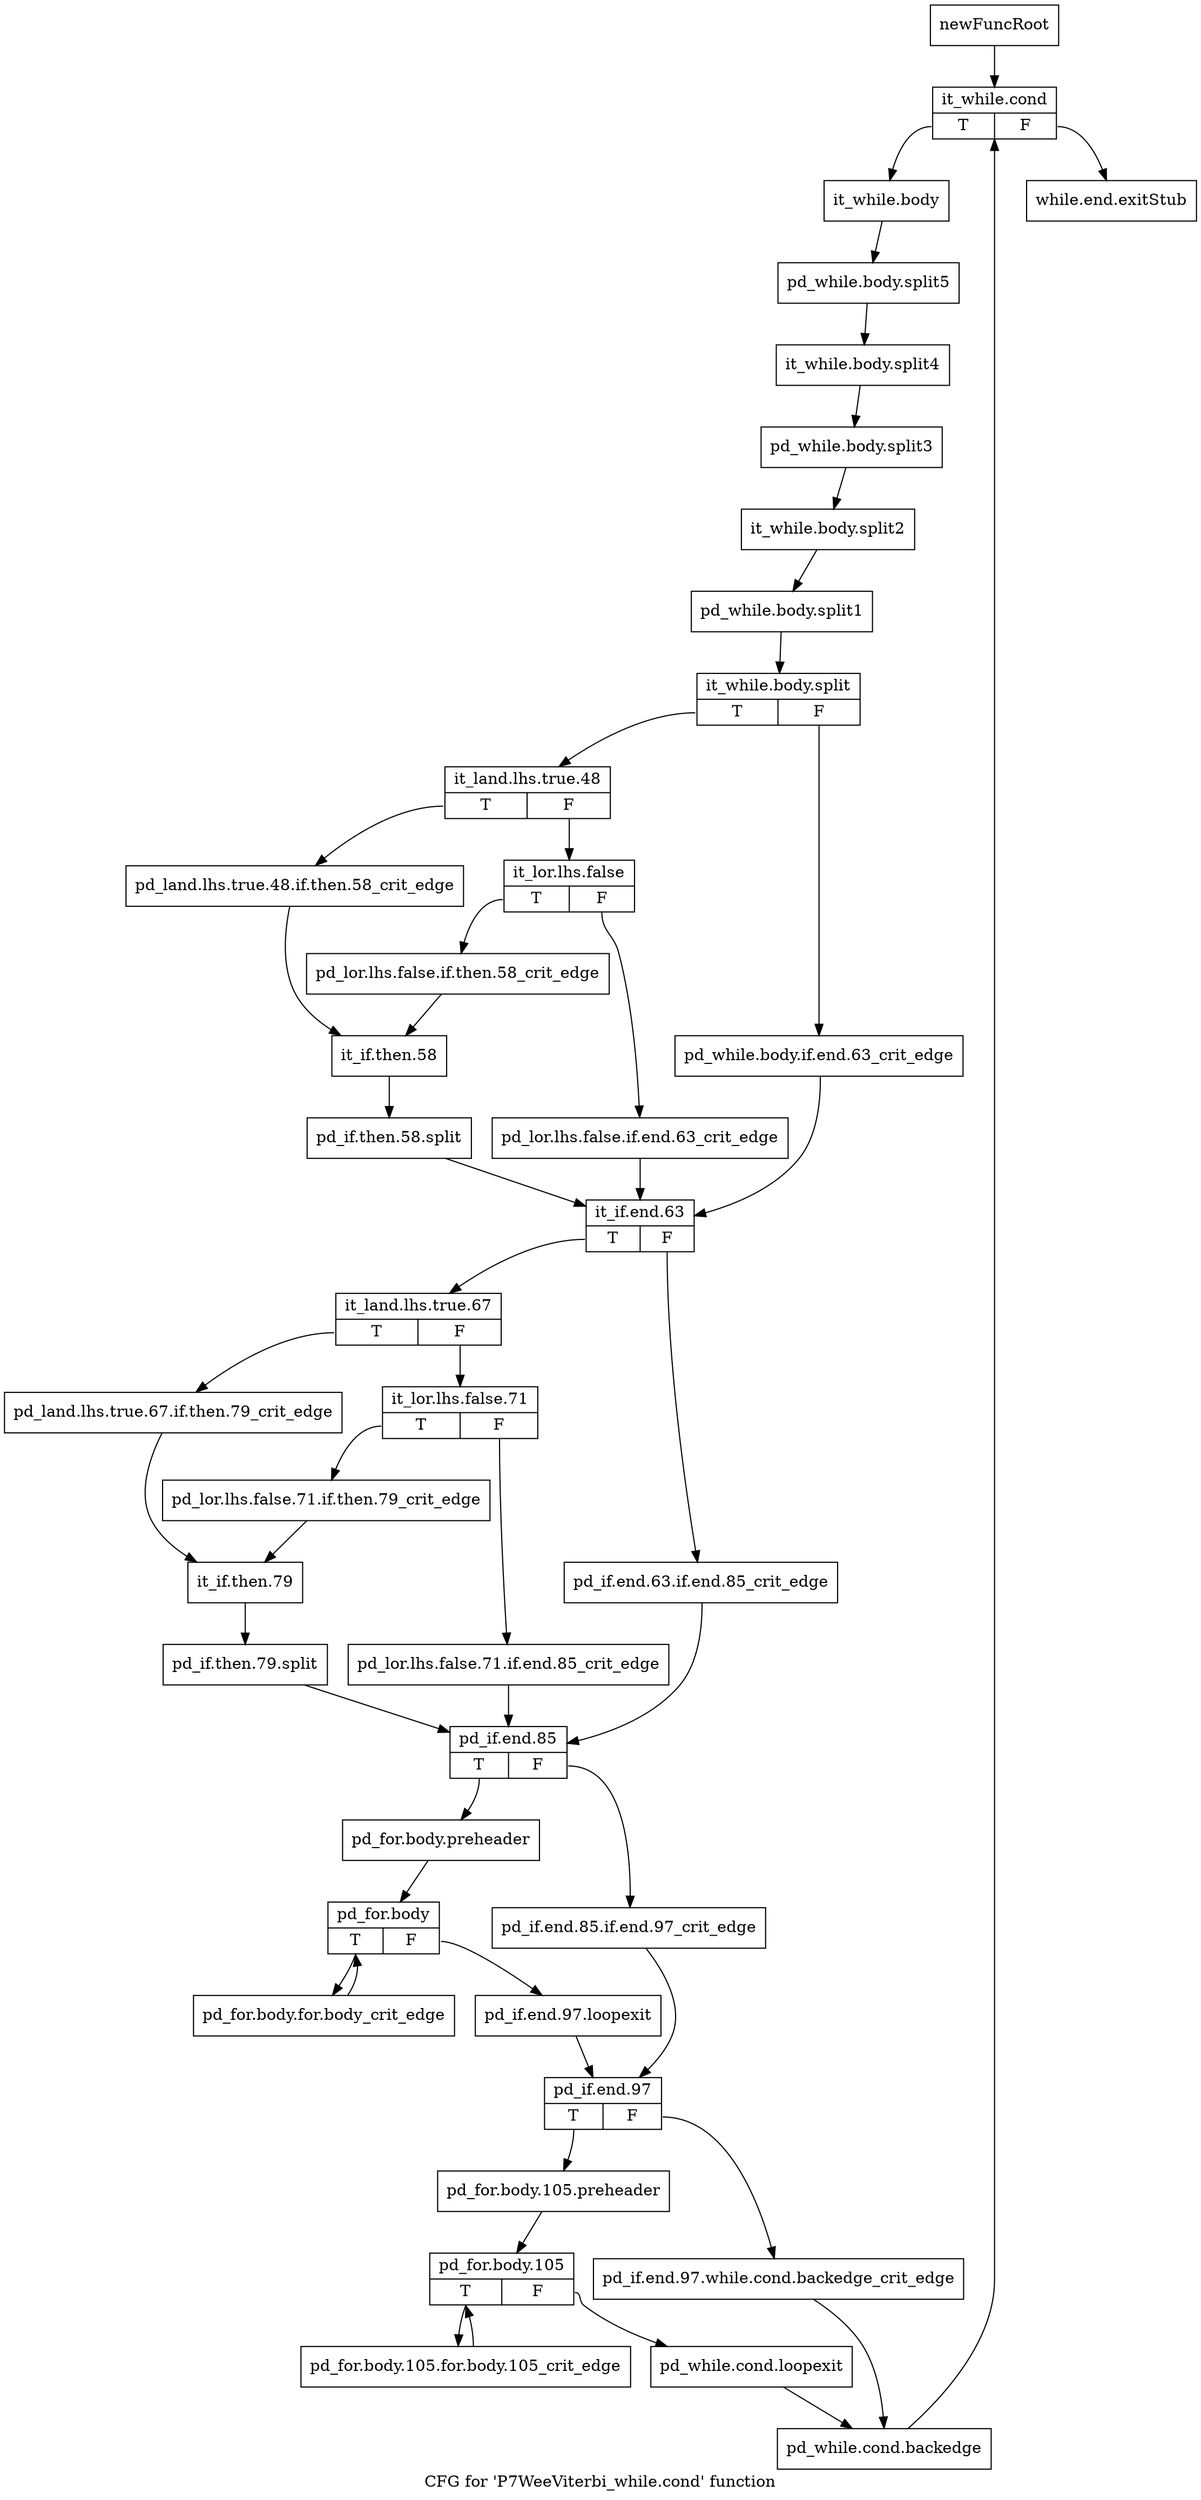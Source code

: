 digraph "CFG for 'P7WeeViterbi_while.cond' function" {
	label="CFG for 'P7WeeViterbi_while.cond' function";

	Node0x2f4cda0 [shape=record,label="{newFuncRoot}"];
	Node0x2f4cda0 -> Node0x2f4ce40;
	Node0x2f4cdf0 [shape=record,label="{while.end.exitStub}"];
	Node0x2f4ce40 [shape=record,label="{it_while.cond|{<s0>T|<s1>F}}"];
	Node0x2f4ce40:s0 -> Node0x2f4ce90;
	Node0x2f4ce40:s1 -> Node0x2f4cdf0;
	Node0x2f4ce90 [shape=record,label="{it_while.body}"];
	Node0x2f4ce90 -> Node0x378dec0;
	Node0x378dec0 [shape=record,label="{pd_while.body.split5}"];
	Node0x378dec0 -> Node0x378e290;
	Node0x378e290 [shape=record,label="{it_while.body.split4}"];
	Node0x378e290 -> Node0x377c110;
	Node0x377c110 [shape=record,label="{pd_while.body.split3}"];
	Node0x377c110 -> Node0x37ce910;
	Node0x37ce910 [shape=record,label="{it_while.body.split2}"];
	Node0x37ce910 -> Node0x37cee70;
	Node0x37cee70 [shape=record,label="{pd_while.body.split1}"];
	Node0x37cee70 -> Node0x37b2dd0;
	Node0x37b2dd0 [shape=record,label="{it_while.body.split|{<s0>T|<s1>F}}"];
	Node0x37b2dd0:s0 -> Node0x2f4cf30;
	Node0x37b2dd0:s1 -> Node0x2f4cee0;
	Node0x2f4cee0 [shape=record,label="{pd_while.body.if.end.63_crit_edge}"];
	Node0x2f4cee0 -> Node0x2f4d110;
	Node0x2f4cf30 [shape=record,label="{it_land.lhs.true.48|{<s0>T|<s1>F}}"];
	Node0x2f4cf30:s0 -> Node0x2f4d070;
	Node0x2f4cf30:s1 -> Node0x2f4cf80;
	Node0x2f4cf80 [shape=record,label="{it_lor.lhs.false|{<s0>T|<s1>F}}"];
	Node0x2f4cf80:s0 -> Node0x2f4d020;
	Node0x2f4cf80:s1 -> Node0x2f4cfd0;
	Node0x2f4cfd0 [shape=record,label="{pd_lor.lhs.false.if.end.63_crit_edge}"];
	Node0x2f4cfd0 -> Node0x2f4d110;
	Node0x2f4d020 [shape=record,label="{pd_lor.lhs.false.if.then.58_crit_edge}"];
	Node0x2f4d020 -> Node0x2f4d0c0;
	Node0x2f4d070 [shape=record,label="{pd_land.lhs.true.48.if.then.58_crit_edge}"];
	Node0x2f4d070 -> Node0x2f4d0c0;
	Node0x2f4d0c0 [shape=record,label="{it_if.then.58}"];
	Node0x2f4d0c0 -> Node0x378df40;
	Node0x378df40 [shape=record,label="{pd_if.then.58.split}"];
	Node0x378df40 -> Node0x2f4d110;
	Node0x2f4d110 [shape=record,label="{it_if.end.63|{<s0>T|<s1>F}}"];
	Node0x2f4d110:s0 -> Node0x2f4d1b0;
	Node0x2f4d110:s1 -> Node0x2f4d160;
	Node0x2f4d160 [shape=record,label="{pd_if.end.63.if.end.85_crit_edge}"];
	Node0x2f4d160 -> Node0x2f4d390;
	Node0x2f4d1b0 [shape=record,label="{it_land.lhs.true.67|{<s0>T|<s1>F}}"];
	Node0x2f4d1b0:s0 -> Node0x2f4d2f0;
	Node0x2f4d1b0:s1 -> Node0x2f4d200;
	Node0x2f4d200 [shape=record,label="{it_lor.lhs.false.71|{<s0>T|<s1>F}}"];
	Node0x2f4d200:s0 -> Node0x2f4d2a0;
	Node0x2f4d200:s1 -> Node0x2f4d250;
	Node0x2f4d250 [shape=record,label="{pd_lor.lhs.false.71.if.end.85_crit_edge}"];
	Node0x2f4d250 -> Node0x2f4d390;
	Node0x2f4d2a0 [shape=record,label="{pd_lor.lhs.false.71.if.then.79_crit_edge}"];
	Node0x2f4d2a0 -> Node0x2f4d340;
	Node0x2f4d2f0 [shape=record,label="{pd_land.lhs.true.67.if.then.79_crit_edge}"];
	Node0x2f4d2f0 -> Node0x2f4d340;
	Node0x2f4d340 [shape=record,label="{it_if.then.79}"];
	Node0x2f4d340 -> Node0x378de40;
	Node0x378de40 [shape=record,label="{pd_if.then.79.split}"];
	Node0x378de40 -> Node0x2f4d390;
	Node0x2f4d390 [shape=record,label="{pd_if.end.85|{<s0>T|<s1>F}}"];
	Node0x2f4d390:s0 -> Node0x2f4d430;
	Node0x2f4d390:s1 -> Node0x2f4d3e0;
	Node0x2f4d3e0 [shape=record,label="{pd_if.end.85.if.end.97_crit_edge}"];
	Node0x2f4d3e0 -> Node0x2f4d520;
	Node0x2f4d430 [shape=record,label="{pd_for.body.preheader}"];
	Node0x2f4d430 -> Node0x2f4d480;
	Node0x2f4d480 [shape=record,label="{pd_for.body|{<s0>T|<s1>F}}"];
	Node0x2f4d480:s0 -> Node0x2f4d750;
	Node0x2f4d480:s1 -> Node0x2f4d4d0;
	Node0x2f4d4d0 [shape=record,label="{pd_if.end.97.loopexit}"];
	Node0x2f4d4d0 -> Node0x2f4d520;
	Node0x2f4d520 [shape=record,label="{pd_if.end.97|{<s0>T|<s1>F}}"];
	Node0x2f4d520:s0 -> Node0x2f4d5c0;
	Node0x2f4d520:s1 -> Node0x2f4d570;
	Node0x2f4d570 [shape=record,label="{pd_if.end.97.while.cond.backedge_crit_edge}"];
	Node0x2f4d570 -> Node0x2f4d6b0;
	Node0x2f4d5c0 [shape=record,label="{pd_for.body.105.preheader}"];
	Node0x2f4d5c0 -> Node0x2f4d610;
	Node0x2f4d610 [shape=record,label="{pd_for.body.105|{<s0>T|<s1>F}}"];
	Node0x2f4d610:s0 -> Node0x2f4d700;
	Node0x2f4d610:s1 -> Node0x2f4d660;
	Node0x2f4d660 [shape=record,label="{pd_while.cond.loopexit}"];
	Node0x2f4d660 -> Node0x2f4d6b0;
	Node0x2f4d6b0 [shape=record,label="{pd_while.cond.backedge}"];
	Node0x2f4d6b0 -> Node0x2f4ce40;
	Node0x2f4d700 [shape=record,label="{pd_for.body.105.for.body.105_crit_edge}"];
	Node0x2f4d700 -> Node0x2f4d610;
	Node0x2f4d750 [shape=record,label="{pd_for.body.for.body_crit_edge}"];
	Node0x2f4d750 -> Node0x2f4d480;
}
